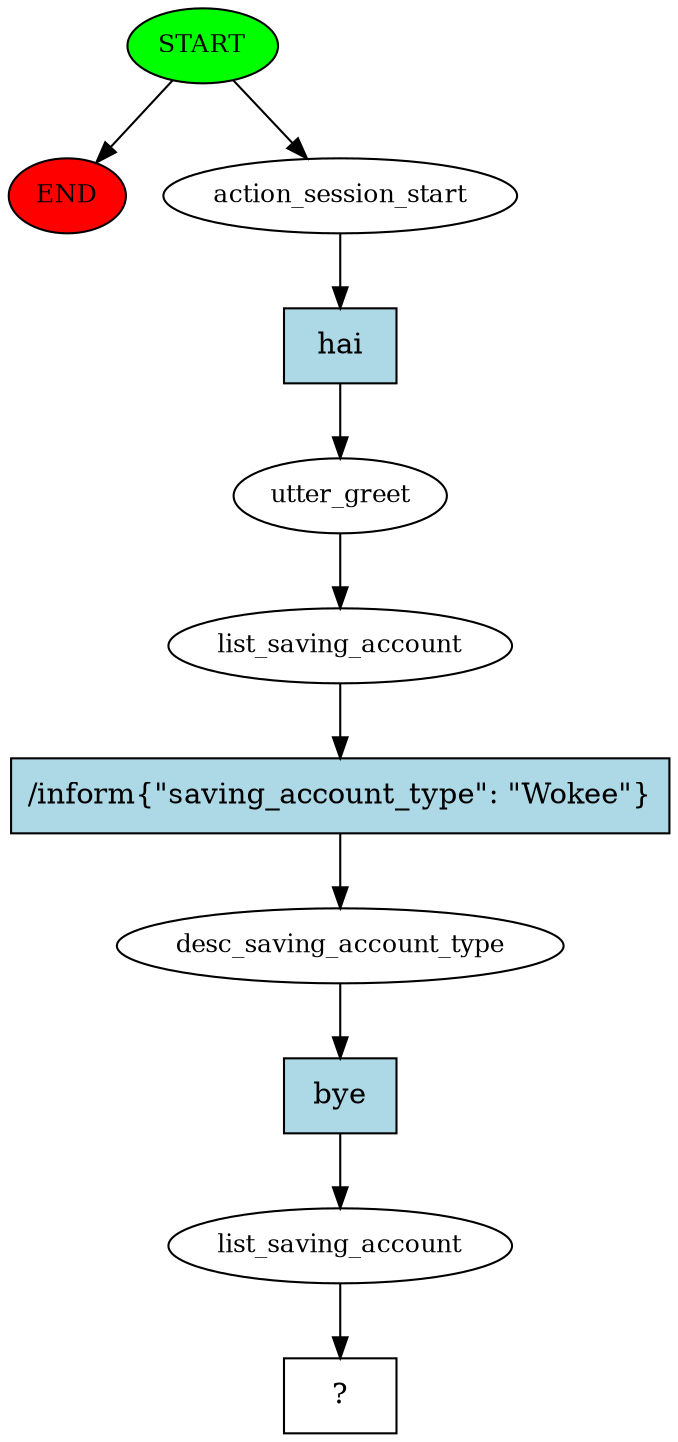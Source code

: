 digraph  {
0 [class="start active", fillcolor=green, fontsize=12, label=START, style=filled];
"-1" [class=end, fillcolor=red, fontsize=12, label=END, style=filled];
1 [class=active, fontsize=12, label=action_session_start];
2 [class=active, fontsize=12, label=utter_greet];
3 [class=active, fontsize=12, label=list_saving_account];
4 [class=active, fontsize=12, label=desc_saving_account_type];
5 [class=active, fontsize=12, label=list_saving_account];
6 [class="intent dashed active", label="  ?  ", shape=rect];
7 [class="intent active", fillcolor=lightblue, label=hai, shape=rect, style=filled];
8 [class="intent active", fillcolor=lightblue, label="/inform{\"saving_account_type\": \"Wokee\"}", shape=rect, style=filled];
9 [class="intent active", fillcolor=lightblue, label=bye, shape=rect, style=filled];
0 -> "-1"  [class="", key=NONE, label=""];
0 -> 1  [class=active, key=NONE, label=""];
1 -> 7  [class=active, key=0];
2 -> 3  [class=active, key=NONE, label=""];
3 -> 8  [class=active, key=0];
4 -> 9  [class=active, key=0];
5 -> 6  [class=active, key=NONE, label=""];
7 -> 2  [class=active, key=0];
8 -> 4  [class=active, key=0];
9 -> 5  [class=active, key=0];
}
